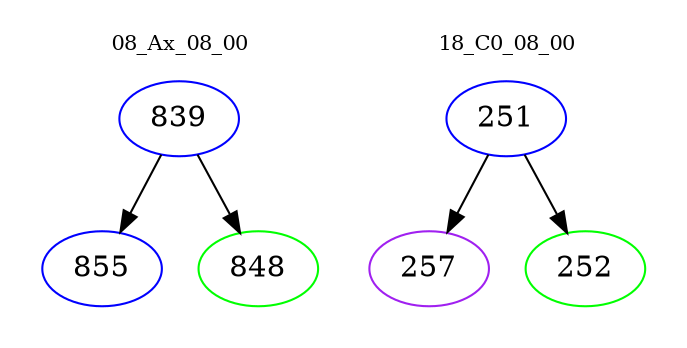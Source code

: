 digraph{
subgraph cluster_0 {
color = white
label = "08_Ax_08_00";
fontsize=10;
T0_839 [label="839", color="blue"]
T0_839 -> T0_855 [color="black"]
T0_855 [label="855", color="blue"]
T0_839 -> T0_848 [color="black"]
T0_848 [label="848", color="green"]
}
subgraph cluster_1 {
color = white
label = "18_C0_08_00";
fontsize=10;
T1_251 [label="251", color="blue"]
T1_251 -> T1_257 [color="black"]
T1_257 [label="257", color="purple"]
T1_251 -> T1_252 [color="black"]
T1_252 [label="252", color="green"]
}
}
